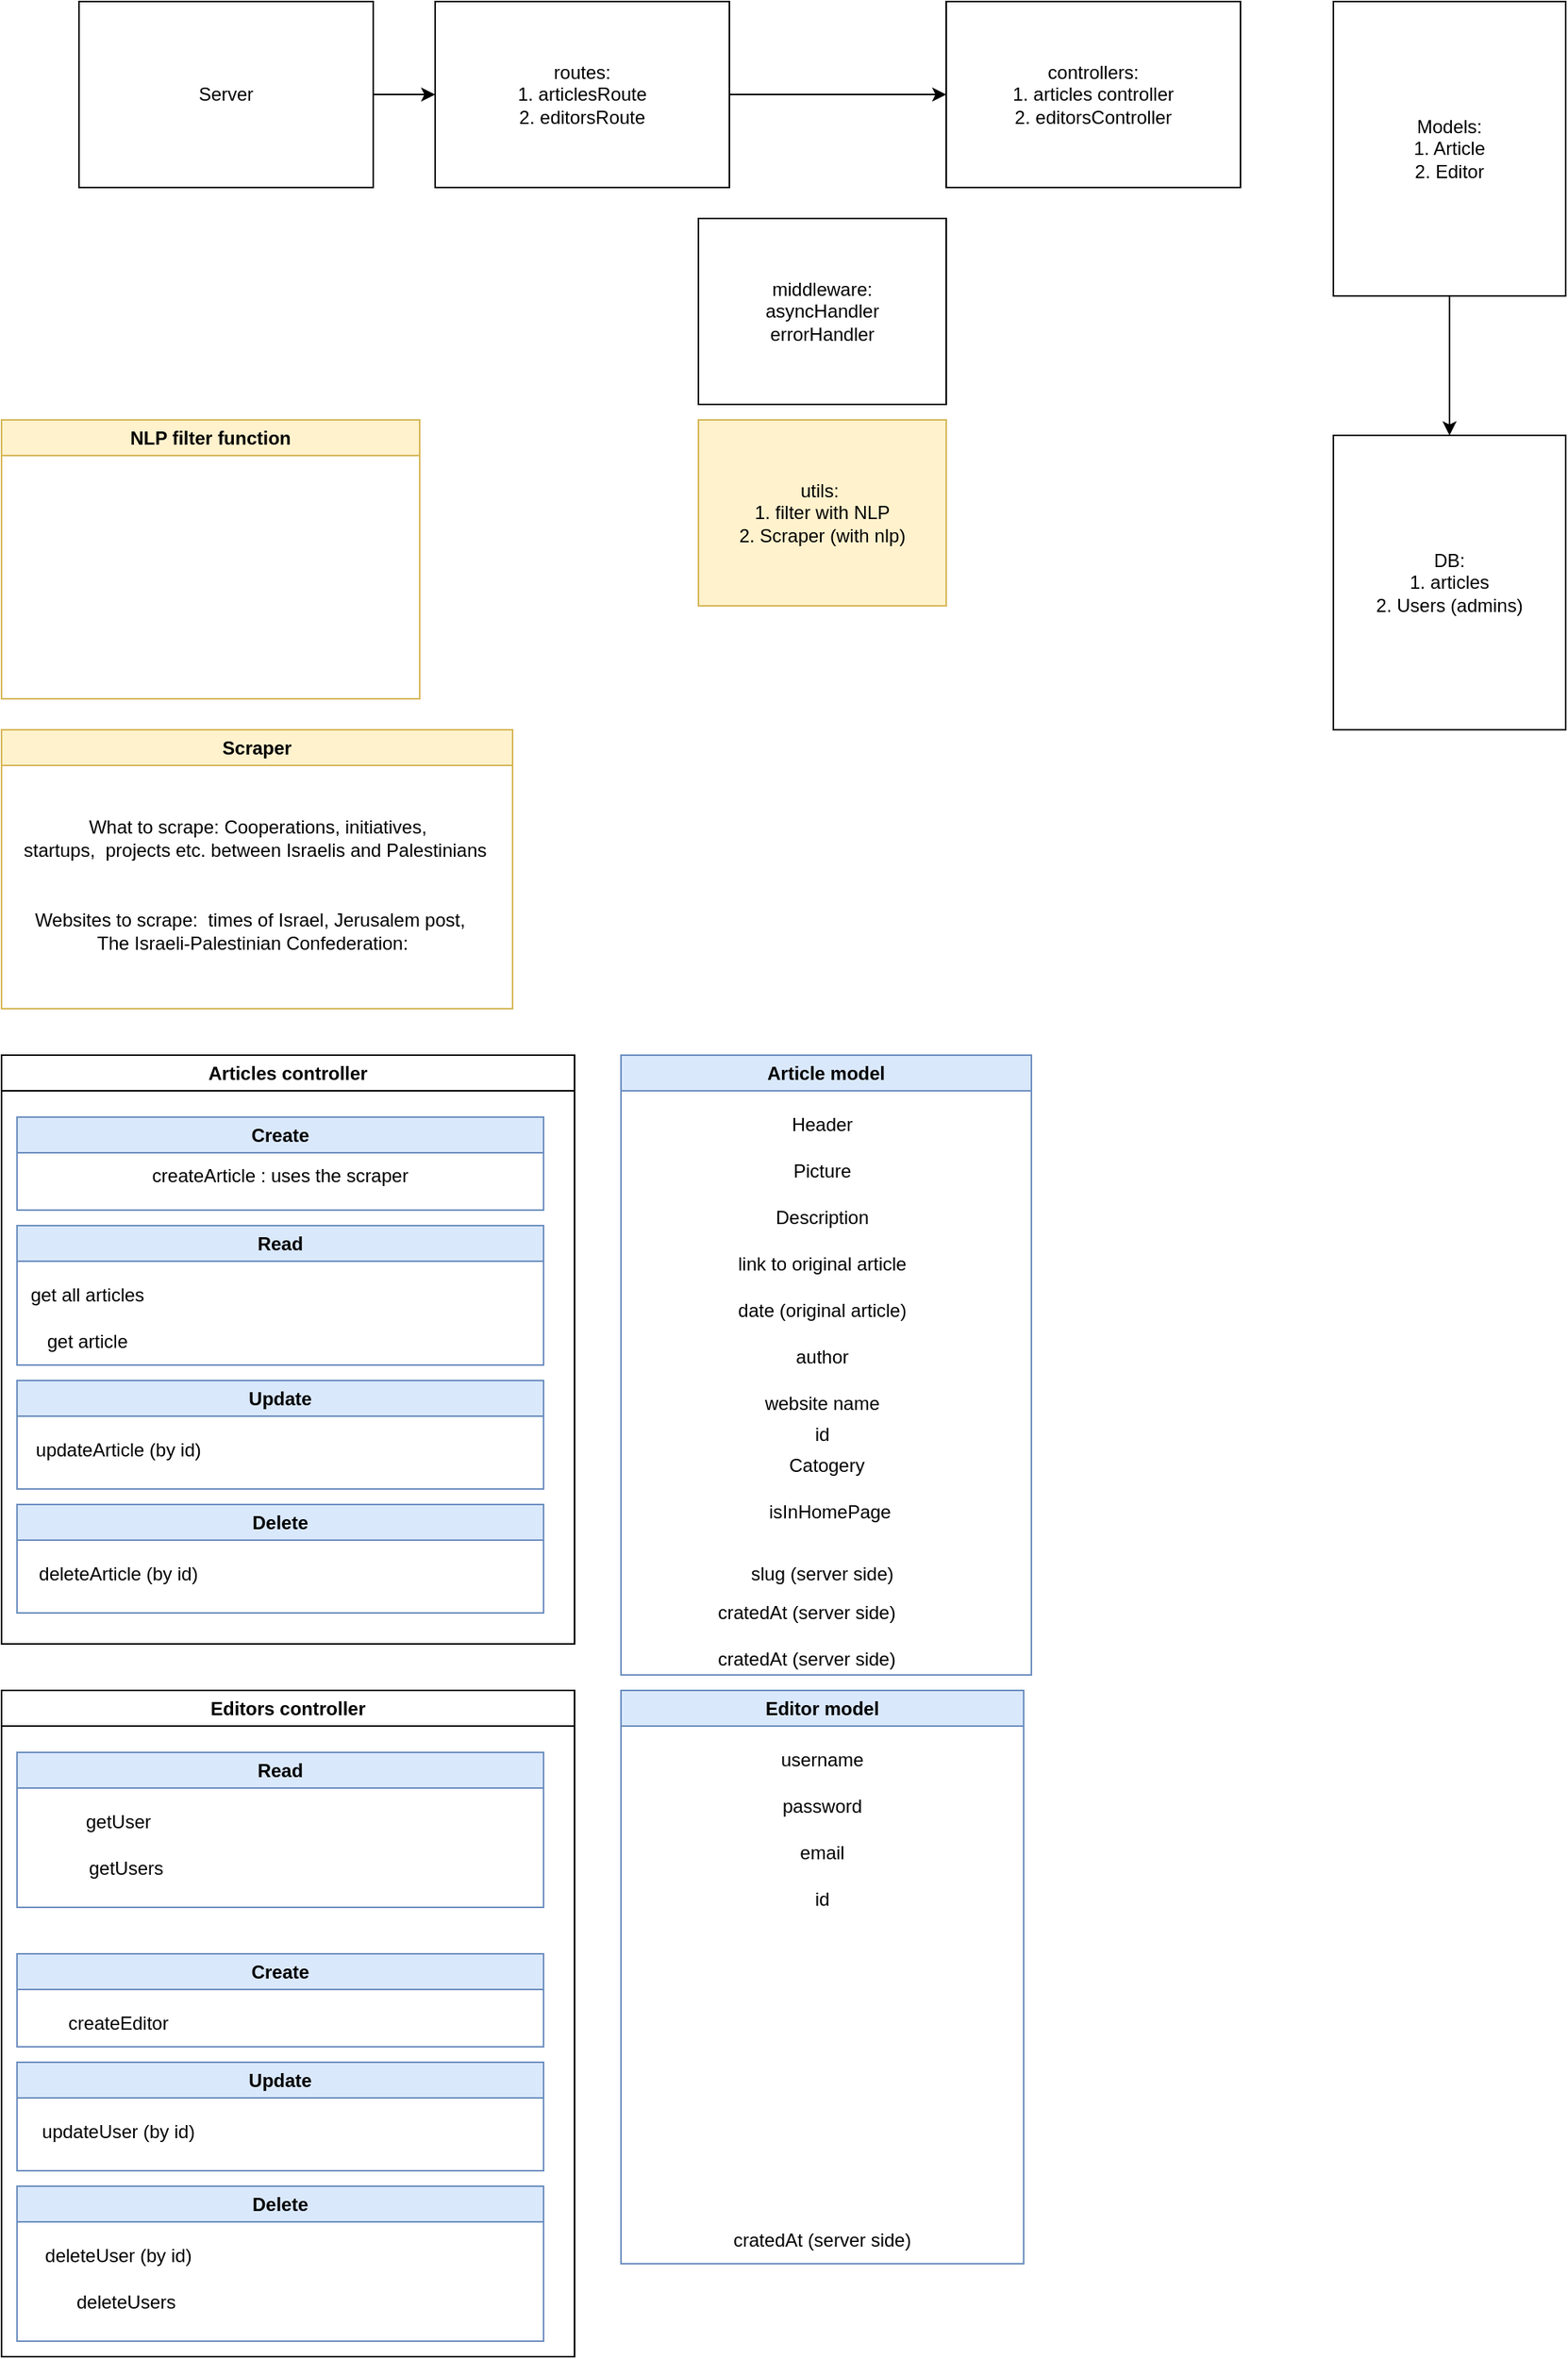 <mxfile version="21.1.1" type="device">
  <diagram name="Page-1" id="lNd2fiWjK-3Z9d1Sqqal">
    <mxGraphModel dx="1900" dy="549" grid="1" gridSize="10" guides="1" tooltips="1" connect="1" arrows="1" fold="1" page="1" pageScale="1" pageWidth="850" pageHeight="1100" math="0" shadow="0">
      <root>
        <mxCell id="0" />
        <mxCell id="1" parent="0" />
        <mxCell id="aRnULcPF1XA4V3tGuaT6-8" style="edgeStyle=orthogonalEdgeStyle;rounded=0;orthogonalLoop=1;jettySize=auto;html=1;entryX=0.5;entryY=0;entryDx=0;entryDy=0;" parent="1" source="aRnULcPF1XA4V3tGuaT6-1" target="aRnULcPF1XA4V3tGuaT6-4" edge="1">
          <mxGeometry relative="1" as="geometry" />
        </mxCell>
        <mxCell id="aRnULcPF1XA4V3tGuaT6-1" value="Models:&lt;br&gt;1. Article&lt;br&gt;2. Editor" style="rounded=0;whiteSpace=wrap;html=1;" parent="1" vertex="1">
          <mxGeometry x="620" y="120" width="150" height="190" as="geometry" />
        </mxCell>
        <mxCell id="aRnULcPF1XA4V3tGuaT6-9" value="" style="edgeStyle=orthogonalEdgeStyle;rounded=0;orthogonalLoop=1;jettySize=auto;html=1;" parent="1" source="aRnULcPF1XA4V3tGuaT6-2" target="aRnULcPF1XA4V3tGuaT6-3" edge="1">
          <mxGeometry relative="1" as="geometry" />
        </mxCell>
        <mxCell id="aRnULcPF1XA4V3tGuaT6-2" value="Server" style="rounded=0;whiteSpace=wrap;html=1;" parent="1" vertex="1">
          <mxGeometry x="-190" y="120" width="190" height="120" as="geometry" />
        </mxCell>
        <mxCell id="aRnULcPF1XA4V3tGuaT6-10" style="edgeStyle=orthogonalEdgeStyle;rounded=0;orthogonalLoop=1;jettySize=auto;html=1;entryX=0;entryY=0.5;entryDx=0;entryDy=0;" parent="1" source="aRnULcPF1XA4V3tGuaT6-3" target="aRnULcPF1XA4V3tGuaT6-5" edge="1">
          <mxGeometry relative="1" as="geometry" />
        </mxCell>
        <mxCell id="aRnULcPF1XA4V3tGuaT6-3" value="routes:&lt;br&gt;1. articlesRoute&lt;br&gt;2. editorsRoute" style="rounded=0;whiteSpace=wrap;html=1;" parent="1" vertex="1">
          <mxGeometry x="40" y="120" width="190" height="120" as="geometry" />
        </mxCell>
        <mxCell id="aRnULcPF1XA4V3tGuaT6-4" value="DB:&lt;br&gt;1. articles&lt;br&gt;2. Users (admins)" style="rounded=0;whiteSpace=wrap;html=1;" parent="1" vertex="1">
          <mxGeometry x="620" y="400" width="150" height="190" as="geometry" />
        </mxCell>
        <mxCell id="aRnULcPF1XA4V3tGuaT6-5" value="controllers:&lt;br&gt;1. articles controller&lt;br&gt;2. editorsController" style="rounded=0;whiteSpace=wrap;html=1;" parent="1" vertex="1">
          <mxGeometry x="370" y="120" width="190" height="120" as="geometry" />
        </mxCell>
        <mxCell id="aRnULcPF1XA4V3tGuaT6-6" value="middleware:&lt;br&gt;asyncHandler&lt;br&gt;errorHandler" style="rounded=0;whiteSpace=wrap;html=1;" parent="1" vertex="1">
          <mxGeometry x="210" y="260" width="160" height="120" as="geometry" />
        </mxCell>
        <mxCell id="aRnULcPF1XA4V3tGuaT6-7" value="utils:&amp;nbsp;&lt;br&gt;1. filter with NLP&lt;br&gt;2. Scraper (with nlp)" style="rounded=0;whiteSpace=wrap;html=1;fillColor=#fff2cc;strokeColor=#d6b656;" parent="1" vertex="1">
          <mxGeometry x="210" y="390" width="160" height="120" as="geometry" />
        </mxCell>
        <mxCell id="aRnULcPF1XA4V3tGuaT6-11" value="Articles controller" style="swimlane;whiteSpace=wrap;html=1;" parent="1" vertex="1">
          <mxGeometry x="-240" y="800" width="370" height="380" as="geometry" />
        </mxCell>
        <mxCell id="aRnULcPF1XA4V3tGuaT6-13" value="Create" style="swimlane;whiteSpace=wrap;html=1;fillColor=#dae8fc;strokeColor=#6c8ebf;" parent="aRnULcPF1XA4V3tGuaT6-11" vertex="1">
          <mxGeometry x="10" y="40" width="340" height="60" as="geometry" />
        </mxCell>
        <mxCell id="aRnULcPF1XA4V3tGuaT6-47" value="createArticle : uses the scraper" style="text;html=1;strokeColor=none;fillColor=none;align=center;verticalAlign=middle;whiteSpace=wrap;rounded=0;" parent="aRnULcPF1XA4V3tGuaT6-13" vertex="1">
          <mxGeometry y="23" width="340" height="30" as="geometry" />
        </mxCell>
        <mxCell id="aRnULcPF1XA4V3tGuaT6-16" value="Read" style="swimlane;whiteSpace=wrap;html=1;fillColor=#dae8fc;strokeColor=#6c8ebf;" parent="aRnULcPF1XA4V3tGuaT6-11" vertex="1">
          <mxGeometry x="10" y="110" width="340" height="90" as="geometry" />
        </mxCell>
        <mxCell id="aRnULcPF1XA4V3tGuaT6-17" value="get all articles" style="text;html=1;align=center;verticalAlign=middle;resizable=0;points=[];autosize=1;strokeColor=none;fillColor=none;" parent="aRnULcPF1XA4V3tGuaT6-16" vertex="1">
          <mxGeometry x="-5" y="30" width="100" height="30" as="geometry" />
        </mxCell>
        <mxCell id="aRnULcPF1XA4V3tGuaT6-18" value="get article" style="text;html=1;align=center;verticalAlign=middle;resizable=0;points=[];autosize=1;strokeColor=none;fillColor=none;" parent="aRnULcPF1XA4V3tGuaT6-16" vertex="1">
          <mxGeometry x="5" y="60" width="80" height="30" as="geometry" />
        </mxCell>
        <mxCell id="aRnULcPF1XA4V3tGuaT6-49" value="Update" style="swimlane;whiteSpace=wrap;html=1;fillColor=#dae8fc;strokeColor=#6c8ebf;" parent="aRnULcPF1XA4V3tGuaT6-11" vertex="1">
          <mxGeometry x="10" y="210" width="340" height="70" as="geometry" />
        </mxCell>
        <mxCell id="aRnULcPF1XA4V3tGuaT6-50" value="updateArticle (by id)" style="text;html=1;align=center;verticalAlign=middle;resizable=0;points=[];autosize=1;strokeColor=none;fillColor=none;" parent="aRnULcPF1XA4V3tGuaT6-49" vertex="1">
          <mxGeometry y="30" width="130" height="30" as="geometry" />
        </mxCell>
        <mxCell id="aRnULcPF1XA4V3tGuaT6-52" value="Delete" style="swimlane;whiteSpace=wrap;html=1;fillColor=#dae8fc;strokeColor=#6c8ebf;" parent="aRnULcPF1XA4V3tGuaT6-11" vertex="1">
          <mxGeometry x="10" y="290" width="340" height="70" as="geometry" />
        </mxCell>
        <mxCell id="aRnULcPF1XA4V3tGuaT6-53" value="deleteArticle (by id)" style="text;html=1;align=center;verticalAlign=middle;resizable=0;points=[];autosize=1;strokeColor=none;fillColor=none;" parent="aRnULcPF1XA4V3tGuaT6-52" vertex="1">
          <mxGeometry y="30" width="130" height="30" as="geometry" />
        </mxCell>
        <mxCell id="aRnULcPF1XA4V3tGuaT6-20" value="Scraper" style="swimlane;whiteSpace=wrap;html=1;fillColor=#fff2cc;strokeColor=#d6b656;" parent="1" vertex="1">
          <mxGeometry x="-240" y="590" width="330" height="180" as="geometry" />
        </mxCell>
        <mxCell id="aRnULcPF1XA4V3tGuaT6-22" value="What to scrape: Cooperations, initiatives, &lt;br&gt;&lt;div style=&quot;text-align: left;&quot;&gt;&lt;span style=&quot;background-color: initial;&quot;&gt;startups,&amp;nbsp;&lt;/span&gt;&lt;span style=&quot;background-color: initial;&quot;&gt;&amp;nbsp;projects etc. between Israelis and Palestinians&amp;nbsp;&lt;/span&gt;&lt;/div&gt;" style="text;html=1;align=center;verticalAlign=middle;resizable=0;points=[];autosize=1;strokeColor=none;fillColor=none;" parent="aRnULcPF1XA4V3tGuaT6-20" vertex="1">
          <mxGeometry y="50" width="330" height="40" as="geometry" />
        </mxCell>
        <mxCell id="aRnULcPF1XA4V3tGuaT6-23" value="NLP filter function" style="swimlane;whiteSpace=wrap;html=1;fillColor=#fff2cc;strokeColor=#d6b656;" parent="1" vertex="1">
          <mxGeometry x="-240" y="390" width="270" height="180" as="geometry" />
        </mxCell>
        <mxCell id="aRnULcPF1XA4V3tGuaT6-21" value="Websites to scrape:&amp;nbsp; times of Israel, Jerusalem post,&lt;br&gt;&amp;nbsp;The Israeli-Palestinian Confederation:" style="text;html=1;align=center;verticalAlign=middle;resizable=0;points=[];autosize=1;strokeColor=none;fillColor=none;" parent="1" vertex="1">
          <mxGeometry x="-230" y="700" width="300" height="40" as="geometry" />
        </mxCell>
        <mxCell id="aRnULcPF1XA4V3tGuaT6-39" value="Article model" style="swimlane;whiteSpace=wrap;html=1;fillColor=#dae8fc;strokeColor=#6c8ebf;" parent="1" vertex="1">
          <mxGeometry x="160" y="800" width="265" height="400" as="geometry" />
        </mxCell>
        <mxCell id="aRnULcPF1XA4V3tGuaT6-41" value="Header" style="text;html=1;strokeColor=none;fillColor=none;align=center;verticalAlign=middle;whiteSpace=wrap;rounded=0;" parent="aRnULcPF1XA4V3tGuaT6-39" vertex="1">
          <mxGeometry y="30" width="260" height="30" as="geometry" />
        </mxCell>
        <mxCell id="aRnULcPF1XA4V3tGuaT6-42" value="Picture" style="text;html=1;strokeColor=none;fillColor=none;align=center;verticalAlign=middle;whiteSpace=wrap;rounded=0;" parent="aRnULcPF1XA4V3tGuaT6-39" vertex="1">
          <mxGeometry y="60" width="260" height="30" as="geometry" />
        </mxCell>
        <mxCell id="aRnULcPF1XA4V3tGuaT6-43" value="Description" style="text;html=1;strokeColor=none;fillColor=none;align=center;verticalAlign=middle;whiteSpace=wrap;rounded=0;" parent="aRnULcPF1XA4V3tGuaT6-39" vertex="1">
          <mxGeometry y="90" width="260" height="30" as="geometry" />
        </mxCell>
        <mxCell id="aRnULcPF1XA4V3tGuaT6-44" value="link to original article" style="text;html=1;strokeColor=none;fillColor=none;align=center;verticalAlign=middle;whiteSpace=wrap;rounded=0;" parent="aRnULcPF1XA4V3tGuaT6-39" vertex="1">
          <mxGeometry y="120" width="260" height="30" as="geometry" />
        </mxCell>
        <mxCell id="aRnULcPF1XA4V3tGuaT6-45" value="date (original article)" style="text;html=1;strokeColor=none;fillColor=none;align=center;verticalAlign=middle;whiteSpace=wrap;rounded=0;" parent="aRnULcPF1XA4V3tGuaT6-39" vertex="1">
          <mxGeometry y="150" width="260" height="30" as="geometry" />
        </mxCell>
        <mxCell id="aRnULcPF1XA4V3tGuaT6-46" value="cratedAt (server side)" style="text;html=1;strokeColor=none;fillColor=none;align=center;verticalAlign=middle;whiteSpace=wrap;rounded=0;" parent="aRnULcPF1XA4V3tGuaT6-39" vertex="1">
          <mxGeometry x="-10" y="350" width="260" height="20" as="geometry" />
        </mxCell>
        <mxCell id="aRnULcPF1XA4V3tGuaT6-64" value="author" style="text;html=1;strokeColor=none;fillColor=none;align=center;verticalAlign=middle;whiteSpace=wrap;rounded=0;" parent="aRnULcPF1XA4V3tGuaT6-39" vertex="1">
          <mxGeometry y="180" width="260" height="30" as="geometry" />
        </mxCell>
        <mxCell id="aRnULcPF1XA4V3tGuaT6-65" value="website name" style="text;html=1;strokeColor=none;fillColor=none;align=center;verticalAlign=middle;whiteSpace=wrap;rounded=0;" parent="aRnULcPF1XA4V3tGuaT6-39" vertex="1">
          <mxGeometry y="210" width="260" height="30" as="geometry" />
        </mxCell>
        <mxCell id="aRnULcPF1XA4V3tGuaT6-66" value="slug (server side)" style="text;html=1;strokeColor=none;fillColor=none;align=center;verticalAlign=middle;whiteSpace=wrap;rounded=0;" parent="aRnULcPF1XA4V3tGuaT6-39" vertex="1">
          <mxGeometry y="320" width="260" height="30" as="geometry" />
        </mxCell>
        <mxCell id="aRnULcPF1XA4V3tGuaT6-79" value="id" style="text;html=1;strokeColor=none;fillColor=none;align=center;verticalAlign=middle;whiteSpace=wrap;rounded=0;" parent="aRnULcPF1XA4V3tGuaT6-39" vertex="1">
          <mxGeometry y="230" width="260" height="30" as="geometry" />
        </mxCell>
        <mxCell id="sUKDCvoA45eHF0cDp4BM-1" value="Catogery" style="text;html=1;strokeColor=none;fillColor=none;align=center;verticalAlign=middle;whiteSpace=wrap;rounded=0;" vertex="1" parent="aRnULcPF1XA4V3tGuaT6-39">
          <mxGeometry x="2.5" y="250" width="260" height="30" as="geometry" />
        </mxCell>
        <mxCell id="sUKDCvoA45eHF0cDp4BM-2" value="cratedAt (server side)" style="text;html=1;strokeColor=none;fillColor=none;align=center;verticalAlign=middle;whiteSpace=wrap;rounded=0;" vertex="1" parent="aRnULcPF1XA4V3tGuaT6-39">
          <mxGeometry x="-10" y="380" width="260" height="20" as="geometry" />
        </mxCell>
        <mxCell id="sUKDCvoA45eHF0cDp4BM-3" value="isInHomePage" style="text;html=1;strokeColor=none;fillColor=none;align=center;verticalAlign=middle;whiteSpace=wrap;rounded=0;" vertex="1" parent="aRnULcPF1XA4V3tGuaT6-39">
          <mxGeometry x="5" y="280" width="260" height="30" as="geometry" />
        </mxCell>
        <mxCell id="aRnULcPF1XA4V3tGuaT6-54" value="Editors controller" style="swimlane;whiteSpace=wrap;html=1;" parent="1" vertex="1">
          <mxGeometry x="-240" y="1210" width="370" height="430" as="geometry" />
        </mxCell>
        <mxCell id="aRnULcPF1XA4V3tGuaT6-60" value="Update" style="swimlane;whiteSpace=wrap;html=1;fillColor=#dae8fc;strokeColor=#6c8ebf;" parent="aRnULcPF1XA4V3tGuaT6-54" vertex="1">
          <mxGeometry x="10" y="240" width="340" height="70" as="geometry" />
        </mxCell>
        <mxCell id="aRnULcPF1XA4V3tGuaT6-61" value="updateUser (by id)" style="text;html=1;align=center;verticalAlign=middle;resizable=0;points=[];autosize=1;strokeColor=none;fillColor=none;" parent="aRnULcPF1XA4V3tGuaT6-60" vertex="1">
          <mxGeometry x="5" y="30" width="120" height="30" as="geometry" />
        </mxCell>
        <mxCell id="aRnULcPF1XA4V3tGuaT6-62" value="Delete" style="swimlane;whiteSpace=wrap;html=1;fillColor=#dae8fc;strokeColor=#6c8ebf;" parent="aRnULcPF1XA4V3tGuaT6-54" vertex="1">
          <mxGeometry x="10" y="320" width="340" height="100" as="geometry" />
        </mxCell>
        <mxCell id="aRnULcPF1XA4V3tGuaT6-63" value="deleteUser (by id)" style="text;html=1;align=center;verticalAlign=middle;resizable=0;points=[];autosize=1;strokeColor=none;fillColor=none;" parent="aRnULcPF1XA4V3tGuaT6-62" vertex="1">
          <mxGeometry x="5" y="30" width="120" height="30" as="geometry" />
        </mxCell>
        <mxCell id="aRnULcPF1XA4V3tGuaT6-85" value="deleteUsers" style="text;html=1;align=center;verticalAlign=middle;resizable=0;points=[];autosize=1;strokeColor=none;fillColor=none;" parent="aRnULcPF1XA4V3tGuaT6-62" vertex="1">
          <mxGeometry x="25" y="60" width="90" height="30" as="geometry" />
        </mxCell>
        <mxCell id="aRnULcPF1XA4V3tGuaT6-81" value="Create" style="swimlane;whiteSpace=wrap;html=1;fillColor=#dae8fc;strokeColor=#6c8ebf;" parent="aRnULcPF1XA4V3tGuaT6-54" vertex="1">
          <mxGeometry x="10" y="170" width="340" height="60" as="geometry" />
        </mxCell>
        <mxCell id="aRnULcPF1XA4V3tGuaT6-82" value="createEditor" style="text;html=1;align=center;verticalAlign=middle;resizable=0;points=[];autosize=1;strokeColor=none;fillColor=none;" parent="aRnULcPF1XA4V3tGuaT6-81" vertex="1">
          <mxGeometry x="20" y="30" width="90" height="30" as="geometry" />
        </mxCell>
        <mxCell id="aRnULcPF1XA4V3tGuaT6-83" value="Read" style="swimlane;whiteSpace=wrap;html=1;fillColor=#dae8fc;strokeColor=#6c8ebf;startSize=23;" parent="aRnULcPF1XA4V3tGuaT6-54" vertex="1">
          <mxGeometry x="10" y="40" width="340" height="100" as="geometry" />
        </mxCell>
        <mxCell id="aRnULcPF1XA4V3tGuaT6-84" value="getUser" style="text;html=1;align=center;verticalAlign=middle;resizable=0;points=[];autosize=1;strokeColor=none;fillColor=none;" parent="aRnULcPF1XA4V3tGuaT6-83" vertex="1">
          <mxGeometry x="30" y="30" width="70" height="30" as="geometry" />
        </mxCell>
        <mxCell id="aRnULcPF1XA4V3tGuaT6-86" value="getUsers" style="text;html=1;align=center;verticalAlign=middle;resizable=0;points=[];autosize=1;strokeColor=none;fillColor=none;" parent="aRnULcPF1XA4V3tGuaT6-83" vertex="1">
          <mxGeometry x="35" y="60" width="70" height="30" as="geometry" />
        </mxCell>
        <mxCell id="aRnULcPF1XA4V3tGuaT6-67" value="Editor model" style="swimlane;whiteSpace=wrap;html=1;fillColor=#dae8fc;strokeColor=#6c8ebf;" parent="1" vertex="1">
          <mxGeometry x="160" y="1210" width="260" height="370" as="geometry" />
        </mxCell>
        <mxCell id="aRnULcPF1XA4V3tGuaT6-68" value="username" style="text;html=1;strokeColor=none;fillColor=none;align=center;verticalAlign=middle;whiteSpace=wrap;rounded=0;" parent="aRnULcPF1XA4V3tGuaT6-67" vertex="1">
          <mxGeometry y="30" width="260" height="30" as="geometry" />
        </mxCell>
        <mxCell id="aRnULcPF1XA4V3tGuaT6-73" value="cratedAt (server side)" style="text;html=1;strokeColor=none;fillColor=none;align=center;verticalAlign=middle;whiteSpace=wrap;rounded=0;" parent="aRnULcPF1XA4V3tGuaT6-67" vertex="1">
          <mxGeometry y="340" width="260" height="30" as="geometry" />
        </mxCell>
        <mxCell id="aRnULcPF1XA4V3tGuaT6-77" value="password" style="text;html=1;strokeColor=none;fillColor=none;align=center;verticalAlign=middle;whiteSpace=wrap;rounded=0;" parent="aRnULcPF1XA4V3tGuaT6-67" vertex="1">
          <mxGeometry y="60" width="260" height="30" as="geometry" />
        </mxCell>
        <mxCell id="aRnULcPF1XA4V3tGuaT6-78" value="email" style="text;html=1;strokeColor=none;fillColor=none;align=center;verticalAlign=middle;whiteSpace=wrap;rounded=0;" parent="aRnULcPF1XA4V3tGuaT6-67" vertex="1">
          <mxGeometry y="90" width="260" height="30" as="geometry" />
        </mxCell>
        <mxCell id="aRnULcPF1XA4V3tGuaT6-80" value="id" style="text;html=1;strokeColor=none;fillColor=none;align=center;verticalAlign=middle;whiteSpace=wrap;rounded=0;" parent="aRnULcPF1XA4V3tGuaT6-67" vertex="1">
          <mxGeometry y="120" width="260" height="30" as="geometry" />
        </mxCell>
      </root>
    </mxGraphModel>
  </diagram>
</mxfile>
